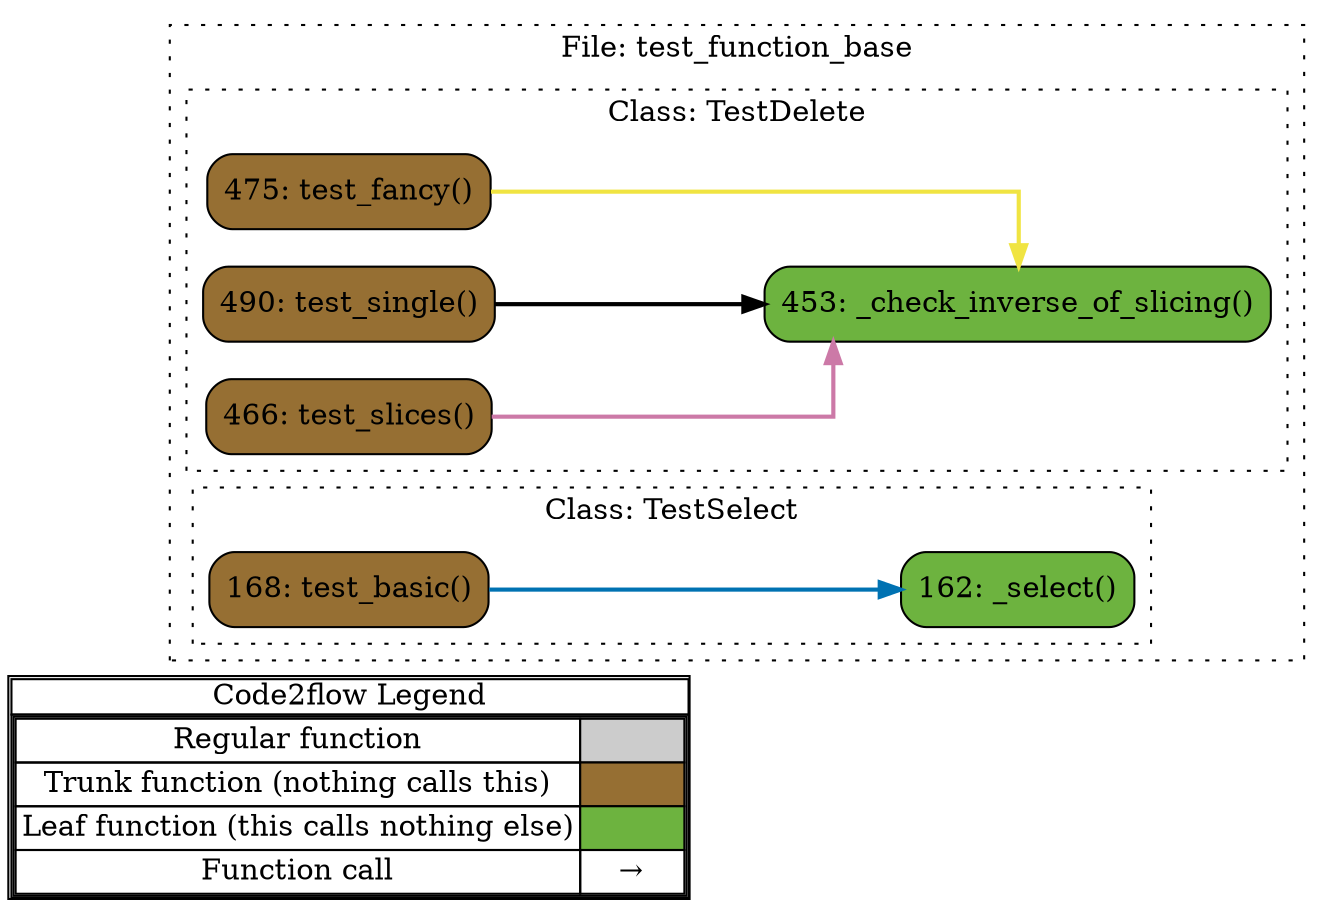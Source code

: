 digraph G {
concentrate=true;
splines="ortho";
rankdir="LR";
subgraph legend{
    rank = min;
    label = "legend";
    Legend [shape=none, margin=0, label = <
        <table cellspacing="0" cellpadding="0" border="1"><tr><td>Code2flow Legend</td></tr><tr><td>
        <table cellspacing="0">
        <tr><td>Regular function</td><td width="50px" bgcolor='#cccccc'></td></tr>
        <tr><td>Trunk function (nothing calls this)</td><td bgcolor='#966F33'></td></tr>
        <tr><td>Leaf function (this calls nothing else)</td><td bgcolor='#6db33f'></td></tr>
        <tr><td>Function call</td><td><font color='black'>&#8594;</font></td></tr>
        </table></td></tr></table>
        >];
}node_ae5ff30f [label="453: _check_inverse_of_slicing()" name="test_function_base::TestDelete._check_inverse_of_slicing" shape="rect" style="rounded,filled" fillcolor="#6db33f" ];
node_b1f0aad4 [label="475: test_fancy()" name="test_function_base::TestDelete.test_fancy" shape="rect" style="rounded,filled" fillcolor="#966F33" ];
node_80f84968 [label="490: test_single()" name="test_function_base::TestDelete.test_single" shape="rect" style="rounded,filled" fillcolor="#966F33" ];
node_a2800c7f [label="466: test_slices()" name="test_function_base::TestDelete.test_slices" shape="rect" style="rounded,filled" fillcolor="#966F33" ];
node_9b9f253e [label="162: _select()" name="test_function_base::TestSelect._select" shape="rect" style="rounded,filled" fillcolor="#6db33f" ];
node_779657f5 [label="168: test_basic()" name="test_function_base::TestSelect.test_basic" shape="rect" style="rounded,filled" fillcolor="#966F33" ];
node_b1f0aad4 -> node_ae5ff30f [color="#F0E442" penwidth="2"];
node_b1f0aad4 -> node_ae5ff30f [color="#F0E442" penwidth="2"];
node_b1f0aad4 -> node_ae5ff30f [color="#F0E442" penwidth="2"];
node_80f84968 -> node_ae5ff30f [color="#000000" penwidth="2"];
node_80f84968 -> node_ae5ff30f [color="#000000" penwidth="2"];
node_a2800c7f -> node_ae5ff30f [color="#CC79A7" penwidth="2"];
node_779657f5 -> node_9b9f253e [color="#0072B2" penwidth="2"];
subgraph cluster_2360e516 {
    label="File: test_function_base";
    name="test_function_base";
    style="filled";
    graph[style=dotted];
    subgraph cluster_3392af73 {
        node_9b9f253e node_779657f5;
        label="Class: TestSelect";
        name="TestSelect";
        style="filled";
        graph[style=dotted];
    };
    subgraph cluster_fe518e77 {
        node_ae5ff30f node_a2800c7f node_b1f0aad4 node_80f84968;
        label="Class: TestDelete";
        name="TestDelete";
        style="filled";
        graph[style=dotted];
    };
};
}
